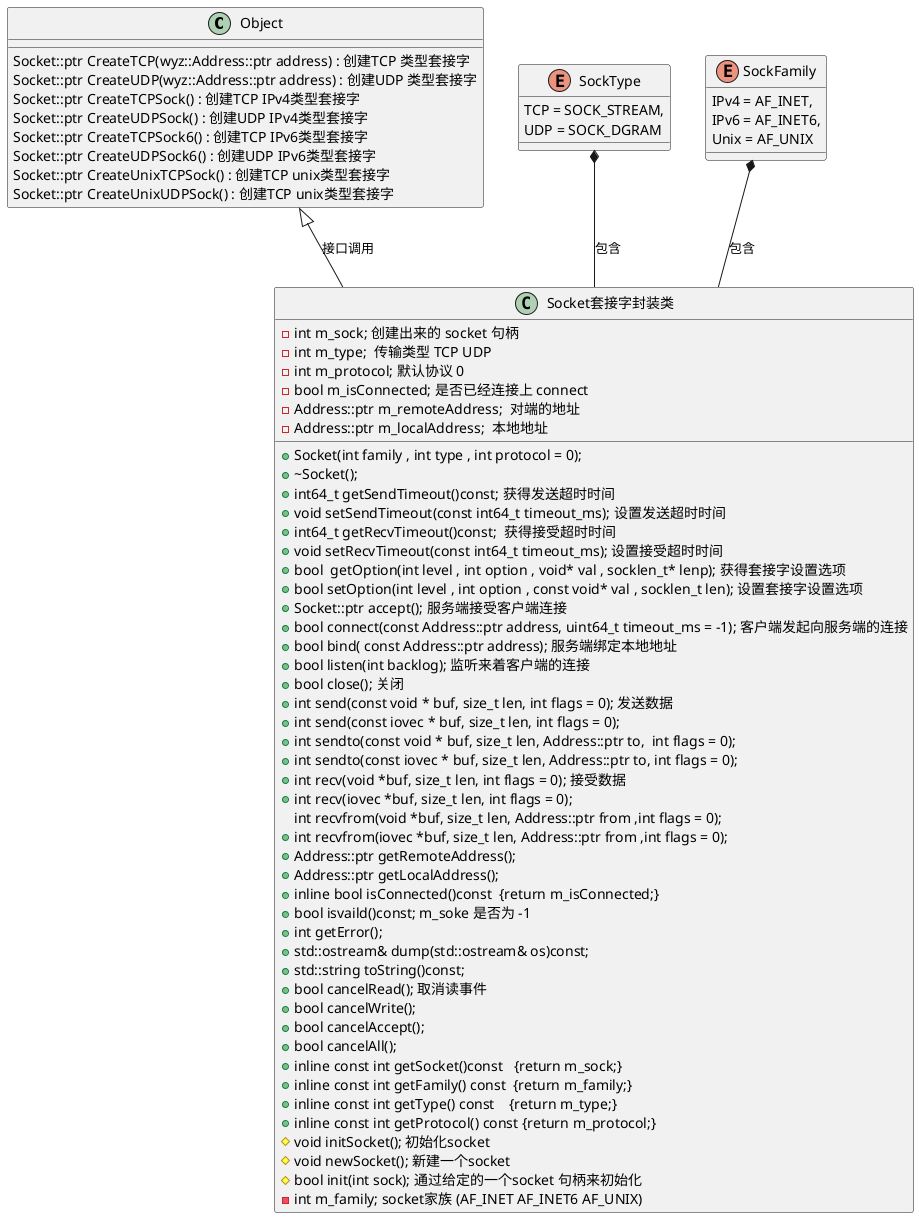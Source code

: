 @startuml Socket

Object <|-- Socket套接字封装类 : 接口调用
SockType *-- Socket套接字封装类 : 包含
SockFamily *-- Socket套接字封装类 : 包含

Object : Socket::ptr CreateTCP(wyz::Address::ptr address) : 创建TCP 类型套接字
Object : Socket::ptr CreateUDP(wyz::Address::ptr address) : 创建UDP 类型套接字
Object : Socket::ptr CreateTCPSock() : 创建TCP IPv4类型套接字
Object : Socket::ptr CreateUDPSock() : 创建UDP IPv4类型套接字
Object : Socket::ptr CreateTCPSock6() : 创建TCP IPv6类型套接字
Object : Socket::ptr CreateUDPSock6() : 创建UDP IPv6类型套接字
Object : Socket::ptr CreateUnixTCPSock() : 创建TCP unix类型套接字
Object : Socket::ptr CreateUnixUDPSock() : 创建TCP unix类型套接字
    

class Socket套接字封装类{
    
    + Socket(int family , int type , int protocol = 0);
    + ~Socket();
    + int64_t getSendTimeout()const; 获得发送超时时间
    + void setSendTimeout(const int64_t timeout_ms); 设置发送超时时间
    + int64_t getRecvTimeout()const;  获得接受超时时间
    + void setRecvTimeout(const int64_t timeout_ms); 设置接受超时时间
    + bool  getOption(int level , int option , void* val , socklen_t* lenp); 获得套接字设置选项
    + bool setOption(int level , int option , const void* val , socklen_t len); 设置套接字设置选项
    + Socket::ptr accept(); 服务端接受客户端连接
    + bool connect(const Address::ptr address, uint64_t timeout_ms = -1); 客户端发起向服务端的连接
    + bool bind( const Address::ptr address); 服务端绑定本地地址
    + bool listen(int backlog); 监听来着客户端的连接
    + bool close(); 关闭
    + int send(const void * buf, size_t len, int flags = 0); 发送数据
    + int send(const iovec * buf, size_t len, int flags = 0);
    + int sendto(const void * buf, size_t len, Address::ptr to,  int flags = 0);
    + int sendto(const iovec * buf, size_t len, Address::ptr to, int flags = 0);
    + int recv(void *buf, size_t len, int flags = 0); 接受数据
    + int recv(iovec *buf, size_t len, int flags = 0);
    int recvfrom(void *buf, size_t len, Address::ptr from ,int flags = 0);
    + int recvfrom(iovec *buf, size_t len, Address::ptr from ,int flags = 0);
    + Address::ptr getRemoteAddress(); 
    + Address::ptr getLocalAddress();
    + inline bool isConnected()const  {return m_isConnected;}
    + bool isvaild()const; m_soke 是否为 -1
    + int getError();
    + std::ostream& dump(std::ostream& os)const;
    + std::string toString()const;
    + bool cancelRead(); 取消读事件
    + bool cancelWrite();
    + bool cancelAccept();
    + bool cancelAll();
    + inline const int getSocket()const   {return m_sock;}
    + inline const int getFamily() const  {return m_family;}
    + inline const int getType() const    {return m_type;}
    + inline const int getProtocol() const {return m_protocol;}
    # void initSocket(); 初始化socket
    # void newSocket(); 新建一个socket
    # bool init(int sock); 通过给定的一个socket 句柄来初始化
    - int m_sock; 创建出来的 socket 句柄
    - int m_family; socket家族 (AF_INET AF_INET6 AF_UNIX)
    - int m_type;  传输类型 TCP UDP
    - int m_protocol; 默认协议 0
    - bool m_isConnected; 是否已经连接上 connect
    - Address::ptr m_remoteAddress;  对端的地址
    - Address::ptr m_localAddress;  本地地址
}

enum SockType{
    TCP = SOCK_STREAM,
    UDP = SOCK_DGRAM
}

enum SockFamily{
    IPv4 = AF_INET,
    IPv6 = AF_INET6,
    Unix = AF_UNIX
}

@enduml